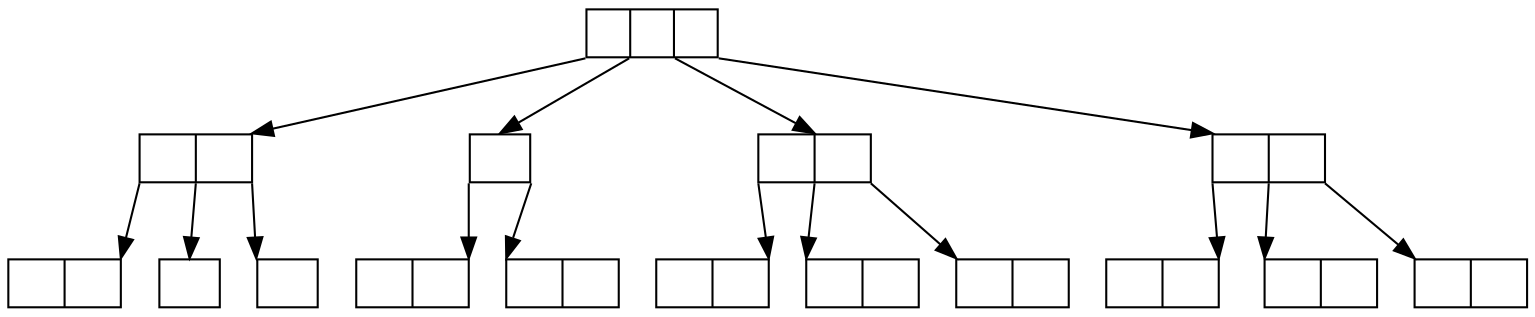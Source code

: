 digraph b4 {
    //Global graph settings
    graph[splines="false",ordering="out"];
    node [shape = record,height=.1,label="<f0>|<f1> "];

    //Special labels
    n0[label="<f0>|<f1>|<f2>"];
    n2[label="<f0>",width=.4];
    n6[label="<f0>"width=.4];
    n7[label="<f0>"width=.4];

    //Root node
    n0:f0:sw -> n1:f1:ne;
    n0:f0:se -> n2:f0:n;
    n0:f1:se -> n3:f0:ne;
    n0:f2:se -> n4:f0:nw;

    //Left child of root
    n1:f0:sw -> n5:f1:ne;
    n1:f0:se -> n6:f0:n;
    n1:f1:se -> n7:f0:nw;

    //Center left child of root
    n2:f0:sw -> n8:f1:ne;
    n2:f0:se -> n9:f0:nw;

    //Center right child of root
    n3:f0:sw -> n10:f1:ne;
    n3:f1:sw -> n11:f0:nw;
    n3:f1:se -> n12:f0:nw;

    //Right child of root
    n4:f0:sw -> n13:f1:ne;
    n4:f1:sw -> n14:f0:nw;
    n4:f1:se -> n15:f0:nw;
}